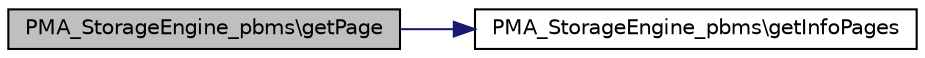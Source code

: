 digraph G
{
  edge [fontname="Helvetica",fontsize="10",labelfontname="Helvetica",labelfontsize="10"];
  node [fontname="Helvetica",fontsize="10",shape=record];
  rankdir="LR";
  Node1 [label="PMA_StorageEngine_pbms\\getPage",height=0.2,width=0.4,color="black", fillcolor="grey75", style="filled" fontcolor="black"];
  Node1 -> Node2 [color="midnightblue",fontsize="10",style="solid",fontname="Helvetica"];
  Node2 [label="PMA_StorageEngine_pbms\\getInfoPages",height=0.2,width=0.4,color="black", fillcolor="white", style="filled",URL="$classPMA__StorageEngine__pbms.html#a4b79bfd48e51c85118ce5bf416351d6e",tooltip="public String[] getInfoPages()"];
}
